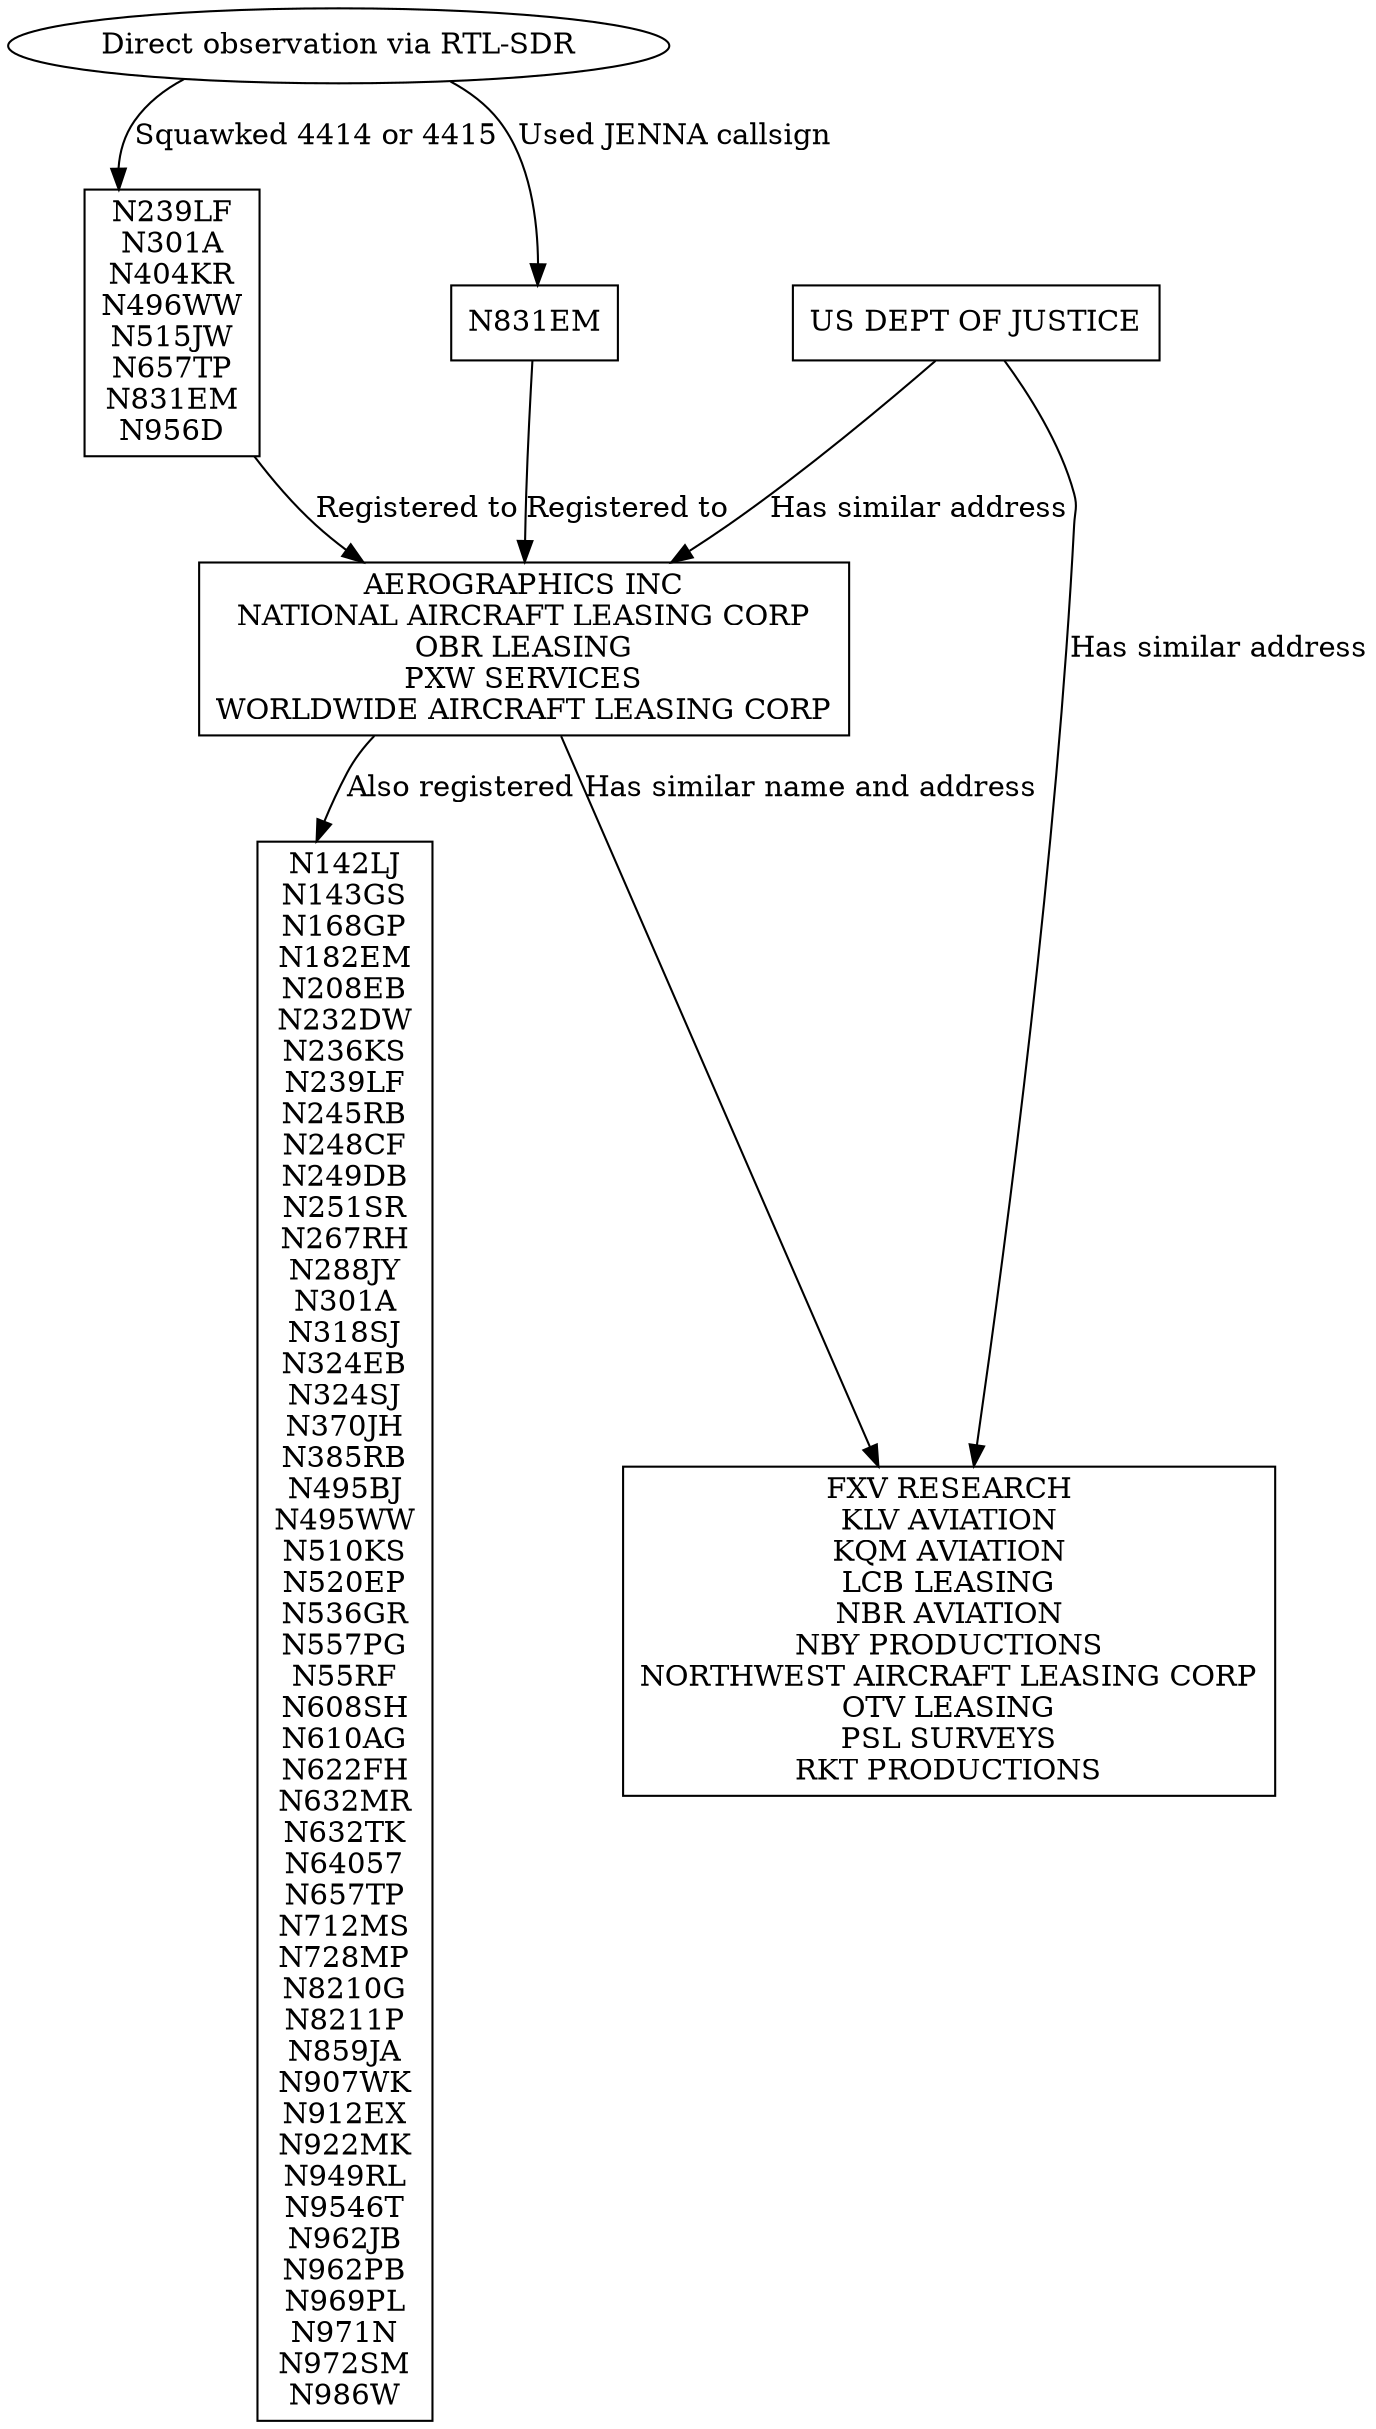 digraph {
    rtlsdr[label="Direct observation via RTL-SDR"];
    a[label="N239LF\nN301A\nN404KR\nN496WW\nN515JW\nN657TP\nN831EM\nN956D", shape=box];
    b[label="N831EM", shape=box]
    rtlsdr -> a[label="Squawked 4414 or 4415"];
    rtlsdr -> b[label="Used JENNA callsign"];
    co1[label="AEROGRAPHICS INC\nNATIONAL AIRCRAFT LEASING CORP\nOBR LEASING\nPXW SERVICES\nWORLDWIDE AIRCRAFT LEASING CORP", shape=box];
    a -> co1[label="Registered to"];
    b -> co1[label="Registered to"];
    aero1[label="N142LJ\nN143GS\nN168GP\nN182EM\nN208EB\nN232DW\nN236KS\nN239LF\nN245RB\nN248CF\nN249DB\nN251SR\nN267RH\nN288JY\nN301A\nN318SJ\nN324EB\nN324SJ\nN370JH\nN385RB\nN495BJ\nN495WW\nN510KS\nN520EP\nN536GR\nN557PG\nN55RF\nN608SH\nN610AG\nN622FH\nN632MR\nN632TK\nN64057\nN657TP\nN712MS\nN728MP\nN8210G\nN8211P\nN859JA\nN907WK\nN912EX\nN922MK\nN949RL\nN9546T\nN962JB\nN962PB\nN969PL\nN971N\nN972SM\nN986W", shape=box];
    co1 -> aero1[label="Also registered"];
    doj[label="US DEPT OF JUSTICE", shape=box];
    morecomp[label="FXV RESEARCH\nKLV AVIATION\nKQM AVIATION\nLCB LEASING\nNBR AVIATION\nNBY PRODUCTIONS\nNORTHWEST AIRCRAFT LEASING CORP\nOTV LEASING\nPSL SURVEYS\nRKT PRODUCTIONS", shape=box];
    co1 -> morecomp[label="Has similar name and address"];
    doj -> morecomp[label="Has similar address"];
    doj -> co1[label="Has similar address"];
}
